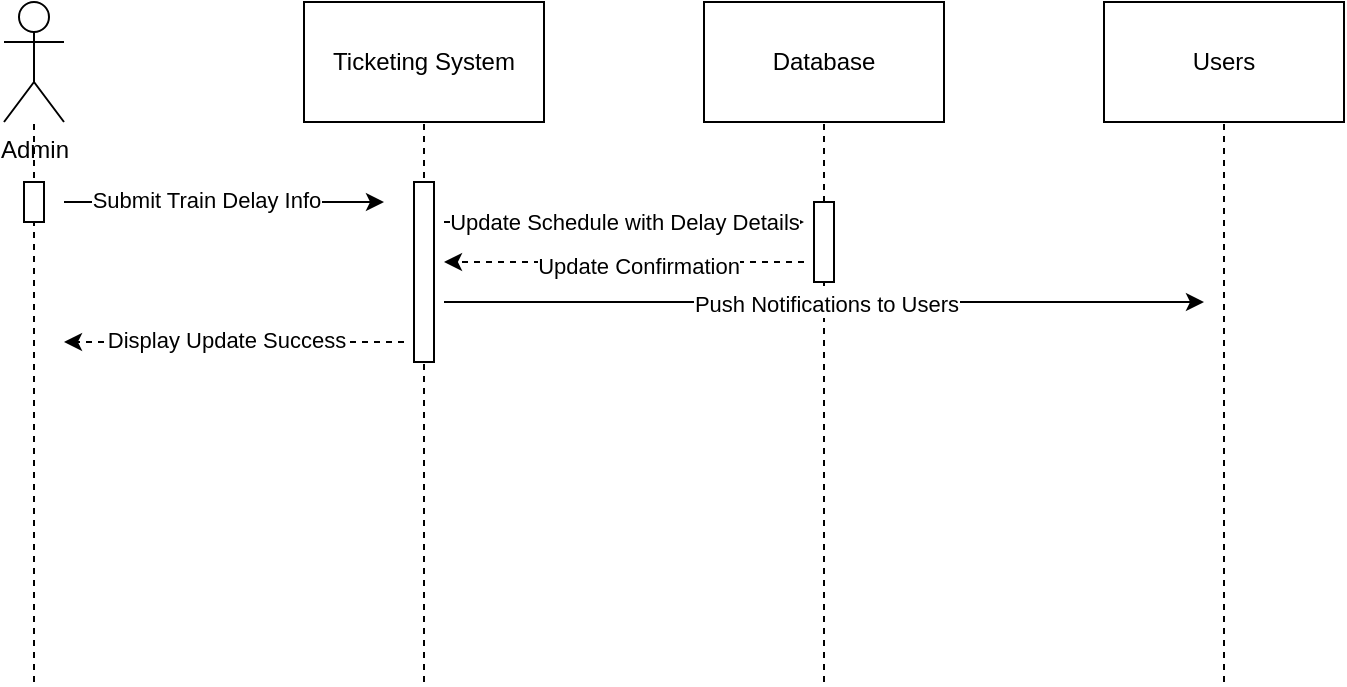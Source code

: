 <mxfile version="26.2.14">
  <diagram name="Page-1" id="t9VEh5GmB0V_Cx3w2sis">
    <mxGraphModel dx="826" dy="463" grid="1" gridSize="10" guides="1" tooltips="1" connect="1" arrows="1" fold="1" page="1" pageScale="1" pageWidth="827" pageHeight="1169" math="0" shadow="0">
      <root>
        <mxCell id="0" />
        <mxCell id="1" parent="0" />
        <mxCell id="i3GjI4qBC5a1r09yDgPG-1" value="Admin" style="shape=umlActor;verticalLabelPosition=bottom;verticalAlign=top;html=1;outlineConnect=0;" vertex="1" parent="1">
          <mxGeometry x="50" y="100" width="30" height="60" as="geometry" />
        </mxCell>
        <mxCell id="i3GjI4qBC5a1r09yDgPG-2" value="Ticketing System" style="rounded=0;whiteSpace=wrap;html=1;" vertex="1" parent="1">
          <mxGeometry x="200" y="100" width="120" height="60" as="geometry" />
        </mxCell>
        <mxCell id="i3GjI4qBC5a1r09yDgPG-3" value="Database" style="rounded=0;whiteSpace=wrap;html=1;" vertex="1" parent="1">
          <mxGeometry x="400" y="100" width="120" height="60" as="geometry" />
        </mxCell>
        <mxCell id="i3GjI4qBC5a1r09yDgPG-4" value="Users" style="rounded=0;whiteSpace=wrap;html=1;" vertex="1" parent="1">
          <mxGeometry x="600" y="100" width="120" height="60" as="geometry" />
        </mxCell>
        <mxCell id="i3GjI4qBC5a1r09yDgPG-5" value="" style="endArrow=none;dashed=1;html=1;rounded=0;" edge="1" parent="1" target="i3GjI4qBC5a1r09yDgPG-4">
          <mxGeometry width="50" height="50" relative="1" as="geometry">
            <mxPoint x="660" y="440" as="sourcePoint" />
            <mxPoint x="450" y="230" as="targetPoint" />
          </mxGeometry>
        </mxCell>
        <mxCell id="i3GjI4qBC5a1r09yDgPG-6" value="" style="endArrow=none;dashed=1;html=1;rounded=0;" edge="1" parent="1" target="i3GjI4qBC5a1r09yDgPG-3">
          <mxGeometry width="50" height="50" relative="1" as="geometry">
            <mxPoint x="460" y="440" as="sourcePoint" />
            <mxPoint x="450" y="230" as="targetPoint" />
          </mxGeometry>
        </mxCell>
        <mxCell id="i3GjI4qBC5a1r09yDgPG-7" value="" style="endArrow=none;dashed=1;html=1;rounded=0;" edge="1" parent="1" target="i3GjI4qBC5a1r09yDgPG-2">
          <mxGeometry width="50" height="50" relative="1" as="geometry">
            <mxPoint x="260" y="440" as="sourcePoint" />
            <mxPoint x="450" y="230" as="targetPoint" />
          </mxGeometry>
        </mxCell>
        <mxCell id="i3GjI4qBC5a1r09yDgPG-8" value="" style="endArrow=none;dashed=1;html=1;rounded=0;" edge="1" parent="1" target="i3GjI4qBC5a1r09yDgPG-1">
          <mxGeometry width="50" height="50" relative="1" as="geometry">
            <mxPoint x="65" y="440" as="sourcePoint" />
            <mxPoint x="450" y="230" as="targetPoint" />
          </mxGeometry>
        </mxCell>
        <mxCell id="i3GjI4qBC5a1r09yDgPG-9" value="" style="endArrow=classic;html=1;rounded=0;" edge="1" parent="1">
          <mxGeometry width="50" height="50" relative="1" as="geometry">
            <mxPoint x="80" y="200" as="sourcePoint" />
            <mxPoint x="240" y="200" as="targetPoint" />
          </mxGeometry>
        </mxCell>
        <mxCell id="i3GjI4qBC5a1r09yDgPG-10" value="Submit Train Delay Info" style="edgeLabel;html=1;align=center;verticalAlign=middle;resizable=0;points=[];" vertex="1" connectable="0" parent="i3GjI4qBC5a1r09yDgPG-9">
          <mxGeometry x="0.007" y="1" relative="1" as="geometry">
            <mxPoint x="-10" as="offset" />
          </mxGeometry>
        </mxCell>
        <mxCell id="i3GjI4qBC5a1r09yDgPG-11" value="" style="endArrow=classic;html=1;rounded=0;" edge="1" parent="1">
          <mxGeometry width="50" height="50" relative="1" as="geometry">
            <mxPoint x="270" y="210" as="sourcePoint" />
            <mxPoint x="450" y="210" as="targetPoint" />
          </mxGeometry>
        </mxCell>
        <mxCell id="i3GjI4qBC5a1r09yDgPG-12" value="Update Schedule with Delay Details" style="edgeLabel;html=1;align=center;verticalAlign=middle;resizable=0;points=[];" vertex="1" connectable="0" parent="i3GjI4qBC5a1r09yDgPG-11">
          <mxGeometry relative="1" as="geometry">
            <mxPoint as="offset" />
          </mxGeometry>
        </mxCell>
        <mxCell id="i3GjI4qBC5a1r09yDgPG-13" value="" style="endArrow=classic;html=1;rounded=0;dashed=1;" edge="1" parent="1">
          <mxGeometry width="50" height="50" relative="1" as="geometry">
            <mxPoint x="450" y="230" as="sourcePoint" />
            <mxPoint x="270" y="230" as="targetPoint" />
          </mxGeometry>
        </mxCell>
        <mxCell id="i3GjI4qBC5a1r09yDgPG-14" value="Update Confirmation" style="edgeLabel;html=1;align=center;verticalAlign=middle;resizable=0;points=[];" vertex="1" connectable="0" parent="i3GjI4qBC5a1r09yDgPG-13">
          <mxGeometry x="-0.078" y="2" relative="1" as="geometry">
            <mxPoint as="offset" />
          </mxGeometry>
        </mxCell>
        <mxCell id="i3GjI4qBC5a1r09yDgPG-16" value="" style="endArrow=classic;html=1;rounded=0;" edge="1" parent="1">
          <mxGeometry width="50" height="50" relative="1" as="geometry">
            <mxPoint x="270" y="250" as="sourcePoint" />
            <mxPoint x="650" y="250" as="targetPoint" />
          </mxGeometry>
        </mxCell>
        <mxCell id="i3GjI4qBC5a1r09yDgPG-17" value="Push Notifications to Users" style="edgeLabel;html=1;align=center;verticalAlign=middle;resizable=0;points=[];" vertex="1" connectable="0" parent="i3GjI4qBC5a1r09yDgPG-16">
          <mxGeometry x="0.006" y="-1" relative="1" as="geometry">
            <mxPoint as="offset" />
          </mxGeometry>
        </mxCell>
        <mxCell id="i3GjI4qBC5a1r09yDgPG-18" value="" style="endArrow=classic;html=1;rounded=0;dashed=1;" edge="1" parent="1">
          <mxGeometry width="50" height="50" relative="1" as="geometry">
            <mxPoint x="250" y="270" as="sourcePoint" />
            <mxPoint x="80" y="270" as="targetPoint" />
          </mxGeometry>
        </mxCell>
        <mxCell id="i3GjI4qBC5a1r09yDgPG-19" value="Display Update Success" style="edgeLabel;html=1;align=center;verticalAlign=middle;resizable=0;points=[];" vertex="1" connectable="0" parent="i3GjI4qBC5a1r09yDgPG-18">
          <mxGeometry x="0.054" y="-1" relative="1" as="geometry">
            <mxPoint as="offset" />
          </mxGeometry>
        </mxCell>
        <mxCell id="i3GjI4qBC5a1r09yDgPG-20" value="" style="rounded=0;whiteSpace=wrap;html=1;" vertex="1" parent="1">
          <mxGeometry x="255" y="190" width="10" height="90" as="geometry" />
        </mxCell>
        <mxCell id="i3GjI4qBC5a1r09yDgPG-21" value="" style="rounded=0;whiteSpace=wrap;html=1;" vertex="1" parent="1">
          <mxGeometry x="455" y="200" width="10" height="40" as="geometry" />
        </mxCell>
        <mxCell id="i3GjI4qBC5a1r09yDgPG-22" value="" style="rounded=0;whiteSpace=wrap;html=1;" vertex="1" parent="1">
          <mxGeometry x="60" y="190" width="10" height="20" as="geometry" />
        </mxCell>
      </root>
    </mxGraphModel>
  </diagram>
</mxfile>
